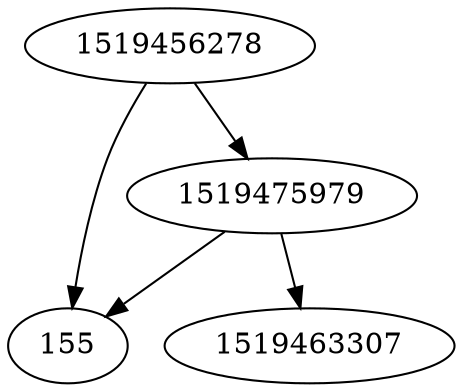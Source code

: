 strict digraph  {
1519475979;
155;
1519463307;
1519456278;
1519475979 -> 155;
1519475979 -> 1519463307;
1519456278 -> 155;
1519456278 -> 1519475979;
}
